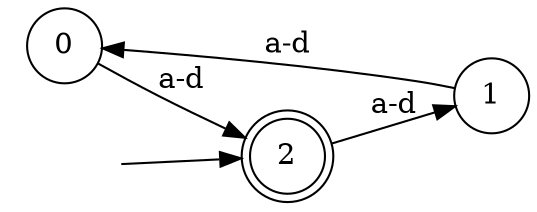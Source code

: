digraph Automaton {
  rankdir = LR;
node [shape=circle];
  0 -> 2 [label="a-d"];
node [shape=circle];
  1 -> 0 [label="a-d"];
2 [shape=doublecircle]; 
  initial [shape=plaintext,label=""];
  initial -> 2
  2 -> 1 [label="a-d"];
}

